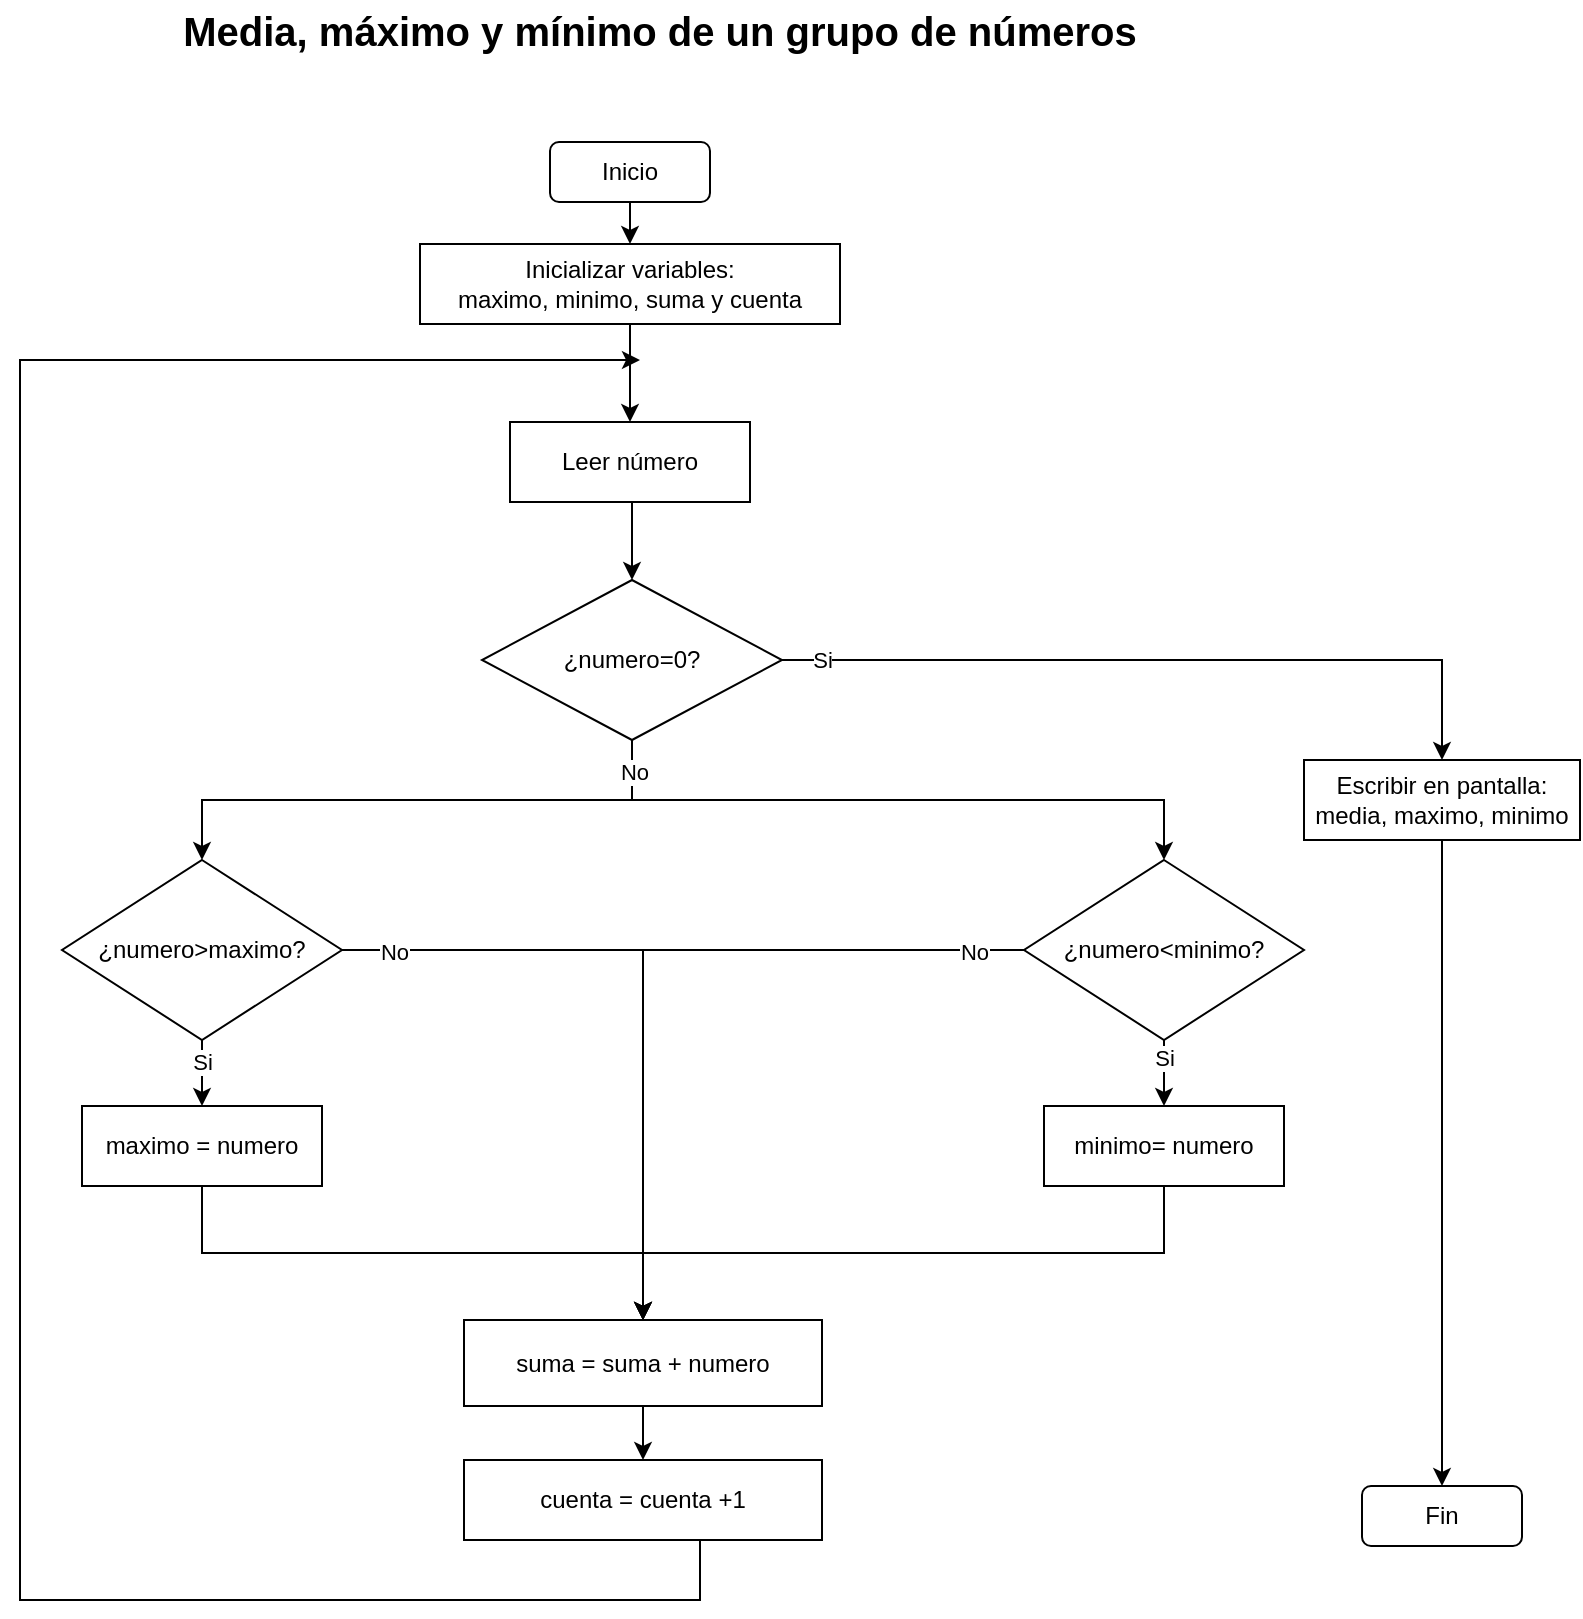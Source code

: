<mxfile version="28.0.7">
  <diagram name="Page-1" id="gamRS6MLA4fs2B-uqD5Q">
    <mxGraphModel grid="1" page="1" gridSize="10" guides="1" tooltips="1" connect="1" arrows="1" fold="1" pageScale="1" pageWidth="850" pageHeight="1100" math="0" shadow="0">
      <root>
        <mxCell id="0" />
        <mxCell id="1" parent="0" />
        <mxCell id="sVo8eWBov2D_V9g_eI1e-4" style="edgeStyle=orthogonalEdgeStyle;rounded=0;orthogonalLoop=1;jettySize=auto;html=1;exitX=0.5;exitY=1;exitDx=0;exitDy=0;entryX=0.5;entryY=0;entryDx=0;entryDy=0;" edge="1" parent="1" source="sVo8eWBov2D_V9g_eI1e-1" target="sVo8eWBov2D_V9g_eI1e-2">
          <mxGeometry relative="1" as="geometry" />
        </mxCell>
        <mxCell id="sVo8eWBov2D_V9g_eI1e-1" value="Inicio" style="rounded=1;whiteSpace=wrap;html=1;" vertex="1" parent="1">
          <mxGeometry x="315" y="91" width="80" height="30" as="geometry" />
        </mxCell>
        <mxCell id="sVo8eWBov2D_V9g_eI1e-5" style="edgeStyle=orthogonalEdgeStyle;rounded=0;orthogonalLoop=1;jettySize=auto;html=1;exitX=0.5;exitY=1;exitDx=0;exitDy=0;entryX=0.5;entryY=0;entryDx=0;entryDy=0;" edge="1" parent="1" source="sVo8eWBov2D_V9g_eI1e-2" target="sVo8eWBov2D_V9g_eI1e-3">
          <mxGeometry relative="1" as="geometry" />
        </mxCell>
        <mxCell id="sVo8eWBov2D_V9g_eI1e-2" value="Inicializar variables:&lt;div&gt;maximo, minimo, suma y cuenta&lt;/div&gt;" style="rounded=0;whiteSpace=wrap;html=1;" vertex="1" parent="1">
          <mxGeometry x="250" y="142" width="210" height="40" as="geometry" />
        </mxCell>
        <mxCell id="IjzSVML1T2hhFa-6fPjj-5" style="edgeStyle=orthogonalEdgeStyle;rounded=0;orthogonalLoop=1;jettySize=auto;html=1;exitX=0.5;exitY=1;exitDx=0;exitDy=0;entryX=0.5;entryY=0;entryDx=0;entryDy=0;" edge="1" parent="1" source="sVo8eWBov2D_V9g_eI1e-3" target="IjzSVML1T2hhFa-6fPjj-1">
          <mxGeometry relative="1" as="geometry" />
        </mxCell>
        <mxCell id="sVo8eWBov2D_V9g_eI1e-3" value="Leer número" style="rounded=0;whiteSpace=wrap;html=1;" vertex="1" parent="1">
          <mxGeometry x="295" y="231" width="120" height="40" as="geometry" />
        </mxCell>
        <mxCell id="sVo8eWBov2D_V9g_eI1e-14" value="&lt;font style=&quot;font-size: 20px;&quot;&gt;&lt;b&gt;Media, máximo y mínimo de un grupo de números&lt;/b&gt;&lt;/font&gt;" style="text;html=1;align=center;verticalAlign=middle;whiteSpace=wrap;rounded=0;" vertex="1" parent="1">
          <mxGeometry x="40" y="20" width="660" height="30" as="geometry" />
        </mxCell>
        <mxCell id="IjzSVML1T2hhFa-6fPjj-6" style="edgeStyle=orthogonalEdgeStyle;rounded=0;orthogonalLoop=1;jettySize=auto;html=1;exitX=0.5;exitY=1;exitDx=0;exitDy=0;entryX=0.5;entryY=0;entryDx=0;entryDy=0;" edge="1" parent="1" source="IjzSVML1T2hhFa-6fPjj-1" target="IjzSVML1T2hhFa-6fPjj-3">
          <mxGeometry relative="1" as="geometry" />
        </mxCell>
        <mxCell id="IjzSVML1T2hhFa-6fPjj-7" style="edgeStyle=orthogonalEdgeStyle;rounded=0;orthogonalLoop=1;jettySize=auto;html=1;exitX=0.5;exitY=1;exitDx=0;exitDy=0;entryX=0.5;entryY=0;entryDx=0;entryDy=0;" edge="1" parent="1" source="IjzSVML1T2hhFa-6fPjj-1" target="IjzSVML1T2hhFa-6fPjj-4">
          <mxGeometry relative="1" as="geometry" />
        </mxCell>
        <mxCell id="IjzSVML1T2hhFa-6fPjj-8" value="No" style="edgeLabel;html=1;align=center;verticalAlign=middle;resizable=0;points=[];" connectable="0" vertex="1" parent="IjzSVML1T2hhFa-6fPjj-7">
          <mxGeometry x="-0.906" y="1" relative="1" as="geometry">
            <mxPoint as="offset" />
          </mxGeometry>
        </mxCell>
        <mxCell id="IjzSVML1T2hhFa-6fPjj-33" style="edgeStyle=orthogonalEdgeStyle;rounded=0;orthogonalLoop=1;jettySize=auto;html=1;exitX=1;exitY=0.5;exitDx=0;exitDy=0;entryX=0.5;entryY=0;entryDx=0;entryDy=0;" edge="1" parent="1" source="IjzSVML1T2hhFa-6fPjj-1" target="IjzSVML1T2hhFa-6fPjj-31">
          <mxGeometry relative="1" as="geometry" />
        </mxCell>
        <mxCell id="IjzSVML1T2hhFa-6fPjj-34" value="Si" style="edgeLabel;html=1;align=center;verticalAlign=middle;resizable=0;points=[];" connectable="0" vertex="1" parent="IjzSVML1T2hhFa-6fPjj-33">
          <mxGeometry x="-0.895" relative="1" as="geometry">
            <mxPoint as="offset" />
          </mxGeometry>
        </mxCell>
        <mxCell id="IjzSVML1T2hhFa-6fPjj-1" value="¿numero=0?" style="rhombus;whiteSpace=wrap;html=1;" vertex="1" parent="1">
          <mxGeometry x="281" y="310" width="150" height="80" as="geometry" />
        </mxCell>
        <mxCell id="IjzSVML1T2hhFa-6fPjj-12" style="edgeStyle=orthogonalEdgeStyle;rounded=0;orthogonalLoop=1;jettySize=auto;html=1;exitX=0.5;exitY=1;exitDx=0;exitDy=0;entryX=0.5;entryY=0;entryDx=0;entryDy=0;" edge="1" parent="1" source="IjzSVML1T2hhFa-6fPjj-3" target="IjzSVML1T2hhFa-6fPjj-9">
          <mxGeometry relative="1" as="geometry" />
        </mxCell>
        <mxCell id="IjzSVML1T2hhFa-6fPjj-19" value="Si" style="edgeLabel;html=1;align=center;verticalAlign=middle;resizable=0;points=[];" connectable="0" vertex="1" parent="IjzSVML1T2hhFa-6fPjj-12">
          <mxGeometry x="-0.333" relative="1" as="geometry">
            <mxPoint as="offset" />
          </mxGeometry>
        </mxCell>
        <mxCell id="IjzSVML1T2hhFa-6fPjj-41" style="edgeStyle=orthogonalEdgeStyle;rounded=0;orthogonalLoop=1;jettySize=auto;html=1;exitX=1;exitY=0.5;exitDx=0;exitDy=0;entryX=0.5;entryY=0;entryDx=0;entryDy=0;" edge="1" parent="1" source="IjzSVML1T2hhFa-6fPjj-3" target="IjzSVML1T2hhFa-6fPjj-14">
          <mxGeometry relative="1" as="geometry" />
        </mxCell>
        <mxCell id="IjzSVML1T2hhFa-6fPjj-42" value="No" style="edgeLabel;html=1;align=center;verticalAlign=middle;resizable=0;points=[];" connectable="0" vertex="1" parent="IjzSVML1T2hhFa-6fPjj-41">
          <mxGeometry x="-0.847" y="-1" relative="1" as="geometry">
            <mxPoint as="offset" />
          </mxGeometry>
        </mxCell>
        <mxCell id="IjzSVML1T2hhFa-6fPjj-3" value="¿numero&amp;gt;maximo?" style="rhombus;whiteSpace=wrap;html=1;" vertex="1" parent="1">
          <mxGeometry x="71" y="450" width="140" height="90" as="geometry" />
        </mxCell>
        <mxCell id="IjzSVML1T2hhFa-6fPjj-11" style="edgeStyle=orthogonalEdgeStyle;rounded=0;orthogonalLoop=1;jettySize=auto;html=1;exitX=0.5;exitY=1;exitDx=0;exitDy=0;entryX=0.5;entryY=0;entryDx=0;entryDy=0;" edge="1" parent="1" source="IjzSVML1T2hhFa-6fPjj-4" target="IjzSVML1T2hhFa-6fPjj-10">
          <mxGeometry relative="1" as="geometry" />
        </mxCell>
        <mxCell id="IjzSVML1T2hhFa-6fPjj-18" value="Si" style="edgeLabel;html=1;align=center;verticalAlign=middle;resizable=0;points=[];" connectable="0" vertex="1" parent="IjzSVML1T2hhFa-6fPjj-11">
          <mxGeometry x="-0.455" relative="1" as="geometry">
            <mxPoint as="offset" />
          </mxGeometry>
        </mxCell>
        <mxCell id="IjzSVML1T2hhFa-6fPjj-43" style="edgeStyle=orthogonalEdgeStyle;rounded=0;orthogonalLoop=1;jettySize=auto;html=1;exitX=0;exitY=0.5;exitDx=0;exitDy=0;entryX=0.5;entryY=0;entryDx=0;entryDy=0;" edge="1" parent="1" source="IjzSVML1T2hhFa-6fPjj-4" target="IjzSVML1T2hhFa-6fPjj-14">
          <mxGeometry relative="1" as="geometry">
            <mxPoint x="390" y="680" as="targetPoint" />
          </mxGeometry>
        </mxCell>
        <mxCell id="IjzSVML1T2hhFa-6fPjj-44" value="No" style="edgeLabel;html=1;align=center;verticalAlign=middle;resizable=0;points=[];" connectable="0" vertex="1" parent="IjzSVML1T2hhFa-6fPjj-43">
          <mxGeometry x="-0.863" y="1" relative="1" as="geometry">
            <mxPoint as="offset" />
          </mxGeometry>
        </mxCell>
        <mxCell id="IjzSVML1T2hhFa-6fPjj-4" value="¿numero&amp;lt;minimo?" style="rhombus;whiteSpace=wrap;html=1;" vertex="1" parent="1">
          <mxGeometry x="552" y="450" width="140" height="90" as="geometry" />
        </mxCell>
        <mxCell id="IjzSVML1T2hhFa-6fPjj-40" style="edgeStyle=orthogonalEdgeStyle;rounded=0;orthogonalLoop=1;jettySize=auto;html=1;exitX=0.5;exitY=1;exitDx=0;exitDy=0;entryX=0.5;entryY=0;entryDx=0;entryDy=0;" edge="1" parent="1" source="IjzSVML1T2hhFa-6fPjj-9" target="IjzSVML1T2hhFa-6fPjj-14">
          <mxGeometry relative="1" as="geometry">
            <mxPoint x="390" y="680" as="targetPoint" />
          </mxGeometry>
        </mxCell>
        <mxCell id="IjzSVML1T2hhFa-6fPjj-9" value="maximo = numero" style="rounded=0;whiteSpace=wrap;html=1;" vertex="1" parent="1">
          <mxGeometry x="81" y="573" width="120" height="40" as="geometry" />
        </mxCell>
        <mxCell id="IjzSVML1T2hhFa-6fPjj-39" style="edgeStyle=orthogonalEdgeStyle;rounded=0;orthogonalLoop=1;jettySize=auto;html=1;exitX=0.5;exitY=1;exitDx=0;exitDy=0;entryX=0.5;entryY=0;entryDx=0;entryDy=0;" edge="1" parent="1" source="IjzSVML1T2hhFa-6fPjj-10" target="IjzSVML1T2hhFa-6fPjj-14">
          <mxGeometry relative="1" as="geometry" />
        </mxCell>
        <mxCell id="IjzSVML1T2hhFa-6fPjj-10" value="minimo= numero" style="rounded=0;whiteSpace=wrap;html=1;" vertex="1" parent="1">
          <mxGeometry x="562" y="573" width="120" height="40" as="geometry" />
        </mxCell>
        <mxCell id="IjzSVML1T2hhFa-6fPjj-13" value="Fin" style="rounded=1;whiteSpace=wrap;html=1;" vertex="1" parent="1">
          <mxGeometry x="721" y="763" width="80" height="30" as="geometry" />
        </mxCell>
        <mxCell id="IjzSVML1T2hhFa-6fPjj-17" style="edgeStyle=orthogonalEdgeStyle;rounded=0;orthogonalLoop=1;jettySize=auto;html=1;exitX=0.5;exitY=1;exitDx=0;exitDy=0;entryX=0.5;entryY=0;entryDx=0;entryDy=0;" edge="1" parent="1" source="IjzSVML1T2hhFa-6fPjj-14" target="IjzSVML1T2hhFa-6fPjj-15">
          <mxGeometry relative="1" as="geometry" />
        </mxCell>
        <mxCell id="IjzSVML1T2hhFa-6fPjj-14" value="suma = suma + numero" style="rounded=0;whiteSpace=wrap;html=1;" vertex="1" parent="1">
          <mxGeometry x="272" y="680" width="179" height="43" as="geometry" />
        </mxCell>
        <mxCell id="IjzSVML1T2hhFa-6fPjj-45" style="edgeStyle=orthogonalEdgeStyle;rounded=0;orthogonalLoop=1;jettySize=auto;html=1;exitX=0.5;exitY=1;exitDx=0;exitDy=0;" edge="1" parent="1" source="IjzSVML1T2hhFa-6fPjj-15">
          <mxGeometry relative="1" as="geometry">
            <mxPoint x="360" y="200" as="targetPoint" />
            <Array as="points">
              <mxPoint x="390" y="820" />
              <mxPoint x="50" y="820" />
              <mxPoint x="50" y="200" />
            </Array>
          </mxGeometry>
        </mxCell>
        <mxCell id="IjzSVML1T2hhFa-6fPjj-15" value="cuenta = cuenta +1" style="rounded=0;whiteSpace=wrap;html=1;" vertex="1" parent="1">
          <mxGeometry x="272" y="750" width="179" height="40" as="geometry" />
        </mxCell>
        <mxCell id="IjzSVML1T2hhFa-6fPjj-32" style="edgeStyle=orthogonalEdgeStyle;rounded=0;orthogonalLoop=1;jettySize=auto;html=1;exitX=0.5;exitY=1;exitDx=0;exitDy=0;entryX=0.5;entryY=0;entryDx=0;entryDy=0;" edge="1" parent="1" source="IjzSVML1T2hhFa-6fPjj-31" target="IjzSVML1T2hhFa-6fPjj-13">
          <mxGeometry relative="1" as="geometry" />
        </mxCell>
        <mxCell id="IjzSVML1T2hhFa-6fPjj-31" value="Escribir en pantalla:&lt;div&gt;media, maximo, minimo&lt;/div&gt;" style="rounded=0;whiteSpace=wrap;html=1;" vertex="1" parent="1">
          <mxGeometry x="692" y="400" width="138" height="40" as="geometry" />
        </mxCell>
      </root>
    </mxGraphModel>
  </diagram>
</mxfile>

